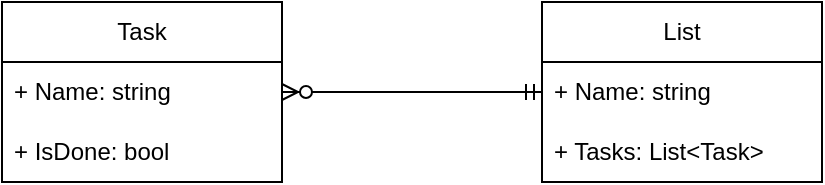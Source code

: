 <mxfile version="22.1.16" type="device">
  <diagram name="Página-1" id="QR-SoNTd8RpUoFAS9-uG">
    <mxGraphModel dx="980" dy="394" grid="1" gridSize="10" guides="1" tooltips="1" connect="1" arrows="1" fold="1" page="1" pageScale="1" pageWidth="827" pageHeight="1169" math="0" shadow="0">
      <root>
        <mxCell id="0" />
        <mxCell id="1" parent="0" />
        <mxCell id="_OGwysOrAMaH2g741Z-z-1" value="Task" style="swimlane;fontStyle=0;childLayout=stackLayout;horizontal=1;startSize=30;horizontalStack=0;resizeParent=1;resizeParentMax=0;resizeLast=0;collapsible=1;marginBottom=0;whiteSpace=wrap;html=1;" parent="1" vertex="1">
          <mxGeometry x="80" y="60" width="140" height="90" as="geometry">
            <mxRectangle x="80" y="60" width="70" height="30" as="alternateBounds" />
          </mxGeometry>
        </mxCell>
        <mxCell id="_OGwysOrAMaH2g741Z-z-2" value="+ Name: string" style="text;strokeColor=none;fillColor=none;align=left;verticalAlign=middle;spacingLeft=4;spacingRight=4;overflow=hidden;points=[[0,0.5],[1,0.5]];portConstraint=eastwest;rotatable=0;whiteSpace=wrap;html=1;" parent="_OGwysOrAMaH2g741Z-z-1" vertex="1">
          <mxGeometry y="30" width="140" height="30" as="geometry" />
        </mxCell>
        <mxCell id="_OGwysOrAMaH2g741Z-z-3" value="+ IsDone: bool" style="text;strokeColor=none;fillColor=none;align=left;verticalAlign=middle;spacingLeft=4;spacingRight=4;overflow=hidden;points=[[0,0.5],[1,0.5]];portConstraint=eastwest;rotatable=0;whiteSpace=wrap;html=1;" parent="_OGwysOrAMaH2g741Z-z-1" vertex="1">
          <mxGeometry y="60" width="140" height="30" as="geometry" />
        </mxCell>
        <mxCell id="sQZhxEh6M47WRw_r_l5C-1" value="List" style="swimlane;fontStyle=0;childLayout=stackLayout;horizontal=1;startSize=30;horizontalStack=0;resizeParent=1;resizeParentMax=0;resizeLast=0;collapsible=1;marginBottom=0;whiteSpace=wrap;html=1;" vertex="1" parent="1">
          <mxGeometry x="350" y="60" width="140" height="90" as="geometry">
            <mxRectangle x="350" y="60" width="60" height="30" as="alternateBounds" />
          </mxGeometry>
        </mxCell>
        <mxCell id="sQZhxEh6M47WRw_r_l5C-2" value="+ Name: string" style="text;strokeColor=none;fillColor=none;align=left;verticalAlign=middle;spacingLeft=4;spacingRight=4;overflow=hidden;points=[[0,0.5],[1,0.5]];portConstraint=eastwest;rotatable=0;whiteSpace=wrap;html=1;" vertex="1" parent="sQZhxEh6M47WRw_r_l5C-1">
          <mxGeometry y="30" width="140" height="30" as="geometry" />
        </mxCell>
        <mxCell id="sQZhxEh6M47WRw_r_l5C-3" value="+ Tasks: List&amp;lt;Task&amp;gt;" style="text;strokeColor=none;fillColor=none;align=left;verticalAlign=middle;spacingLeft=4;spacingRight=4;overflow=hidden;points=[[0,0.5],[1,0.5]];portConstraint=eastwest;rotatable=0;whiteSpace=wrap;html=1;" vertex="1" parent="sQZhxEh6M47WRw_r_l5C-1">
          <mxGeometry y="60" width="140" height="30" as="geometry" />
        </mxCell>
        <mxCell id="sQZhxEh6M47WRw_r_l5C-13" value="" style="edgeStyle=entityRelationEdgeStyle;fontSize=12;html=1;endArrow=ERzeroToMany;startArrow=ERmandOne;rounded=0;" edge="1" parent="1" source="sQZhxEh6M47WRw_r_l5C-1" target="_OGwysOrAMaH2g741Z-z-2">
          <mxGeometry width="100" height="100" relative="1" as="geometry">
            <mxPoint x="210" y="220" as="sourcePoint" />
            <mxPoint x="310" y="120" as="targetPoint" />
            <Array as="points">
              <mxPoint x="330" y="100" />
              <mxPoint x="350" y="100" />
              <mxPoint x="380" y="100" />
            </Array>
          </mxGeometry>
        </mxCell>
      </root>
    </mxGraphModel>
  </diagram>
</mxfile>
